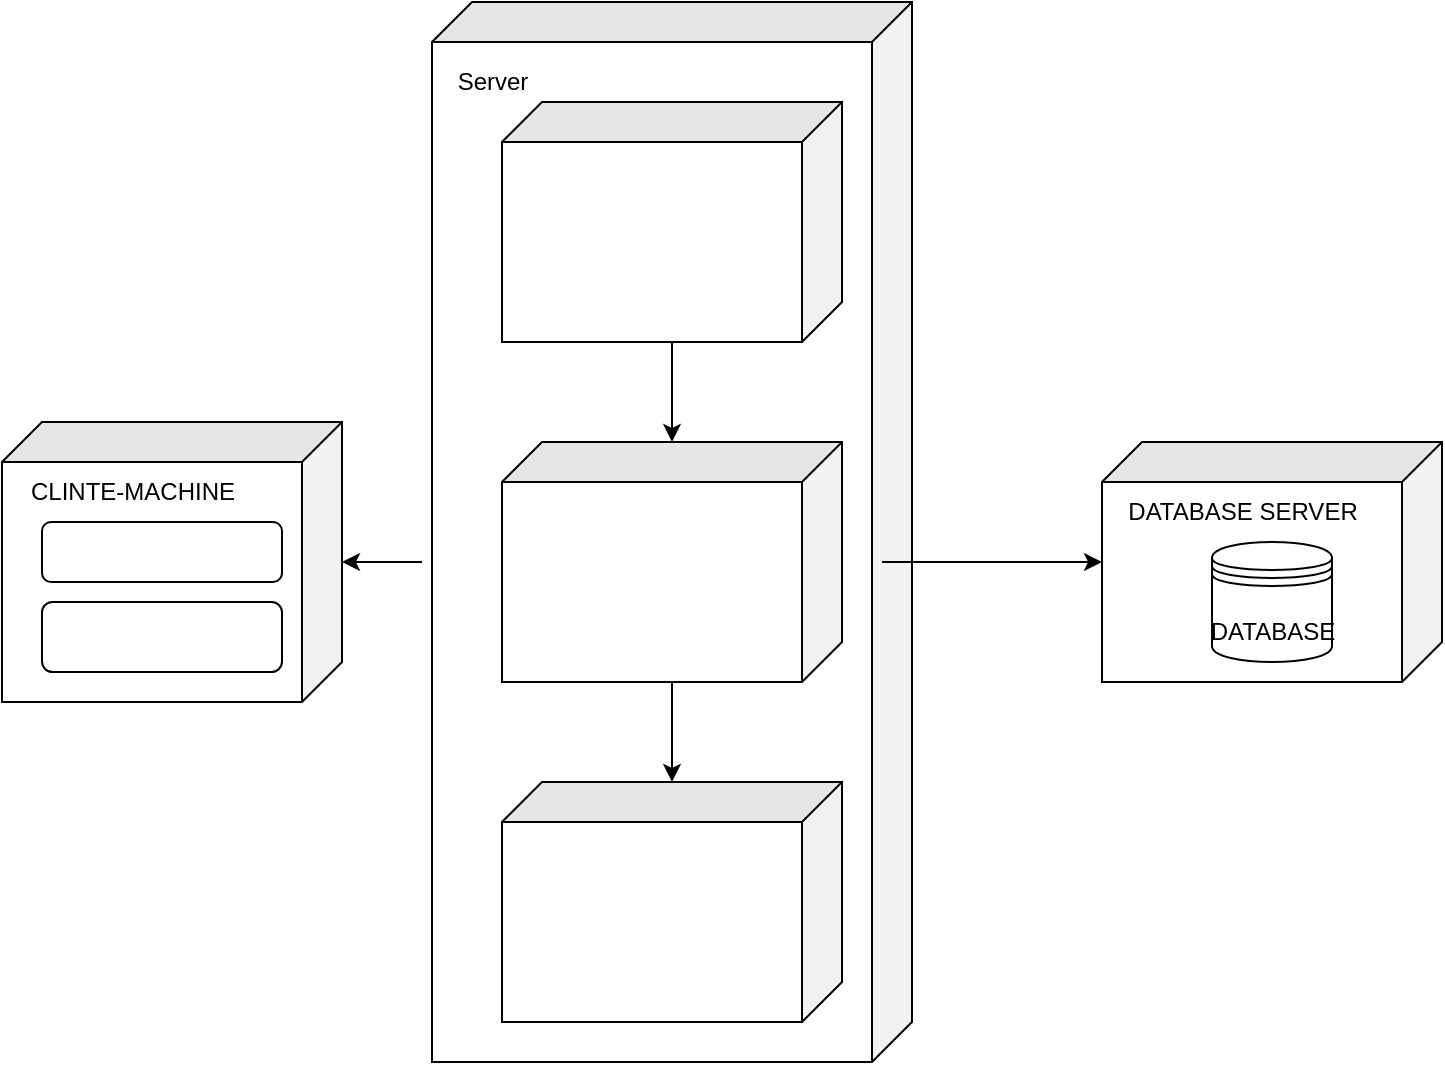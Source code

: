 <mxfile>
    <diagram id="weWhupsFFymU8mjFla7J" name="Page-1">
        <mxGraphModel dx="409" dy="456" grid="1" gridSize="10" guides="1" tooltips="1" connect="1" arrows="1" fold="1" page="1" pageScale="1" pageWidth="1100" pageHeight="850" math="0" shadow="0">
            <root>
                <mxCell id="0"/>
                <mxCell id="1" parent="0"/>
                <mxCell id="24" value="" style="shape=cube;whiteSpace=wrap;html=1;boundedLbl=1;backgroundOutline=1;darkOpacity=0.05;darkOpacity2=0.1;size=20;direction=south;" vertex="1" parent="1">
                    <mxGeometry x="225" y="400" width="240" height="530" as="geometry"/>
                </mxCell>
                <mxCell id="27" value="" style="edgeStyle=none;html=1;" edge="1" parent="1" source="25" target="26">
                    <mxGeometry relative="1" as="geometry"/>
                </mxCell>
                <mxCell id="25" value="" style="shape=cube;whiteSpace=wrap;html=1;boundedLbl=1;backgroundOutline=1;darkOpacity=0.05;darkOpacity2=0.1;direction=south;" vertex="1" parent="1">
                    <mxGeometry x="260" y="450" width="170" height="120" as="geometry"/>
                </mxCell>
                <mxCell id="33" value="" style="edgeStyle=none;html=1;" edge="1" parent="1" source="26" target="32">
                    <mxGeometry relative="1" as="geometry"/>
                </mxCell>
                <mxCell id="35" value="" style="edgeStyle=none;html=1;" edge="1" parent="1" target="34">
                    <mxGeometry relative="1" as="geometry">
                        <mxPoint x="220" y="680" as="sourcePoint"/>
                    </mxGeometry>
                </mxCell>
                <mxCell id="37" value="" style="edgeStyle=none;html=1;" edge="1" parent="1" target="36">
                    <mxGeometry relative="1" as="geometry">
                        <mxPoint x="450" y="680" as="sourcePoint"/>
                    </mxGeometry>
                </mxCell>
                <mxCell id="26" value="" style="shape=cube;whiteSpace=wrap;html=1;boundedLbl=1;backgroundOutline=1;darkOpacity=0.05;darkOpacity2=0.1;direction=south;" vertex="1" parent="1">
                    <mxGeometry x="260" y="620" width="170" height="120" as="geometry"/>
                </mxCell>
                <mxCell id="28" value="Server" style="text;html=1;align=center;verticalAlign=middle;resizable=0;points=[];autosize=1;strokeColor=none;fillColor=none;" vertex="1" parent="1">
                    <mxGeometry x="225" y="425" width="60" height="30" as="geometry"/>
                </mxCell>
                <mxCell id="32" value="" style="shape=cube;whiteSpace=wrap;html=1;boundedLbl=1;backgroundOutline=1;darkOpacity=0.05;darkOpacity2=0.1;direction=south;" vertex="1" parent="1">
                    <mxGeometry x="260" y="790" width="170" height="120" as="geometry"/>
                </mxCell>
                <mxCell id="34" value="" style="shape=cube;whiteSpace=wrap;html=1;boundedLbl=1;backgroundOutline=1;darkOpacity=0.05;darkOpacity2=0.1;direction=south;" vertex="1" parent="1">
                    <mxGeometry x="10" y="610" width="170" height="140" as="geometry"/>
                </mxCell>
                <mxCell id="36" value="" style="shape=cube;whiteSpace=wrap;html=1;boundedLbl=1;backgroundOutline=1;darkOpacity=0.05;darkOpacity2=0.1;direction=south;" vertex="1" parent="1">
                    <mxGeometry x="560" y="620" width="170" height="120" as="geometry"/>
                </mxCell>
                <mxCell id="38" value="" style="shape=datastore;whiteSpace=wrap;html=1;" vertex="1" parent="1">
                    <mxGeometry x="615" y="670" width="60" height="60" as="geometry"/>
                </mxCell>
                <mxCell id="39" value="DATABASE SERVER" style="text;html=1;align=center;verticalAlign=middle;resizable=0;points=[];autosize=1;strokeColor=none;fillColor=none;" vertex="1" parent="1">
                    <mxGeometry x="560" y="640" width="140" height="30" as="geometry"/>
                </mxCell>
                <mxCell id="40" value="DATABASE" style="text;html=1;align=center;verticalAlign=middle;resizable=0;points=[];autosize=1;strokeColor=none;fillColor=none;" vertex="1" parent="1">
                    <mxGeometry x="600" y="700" width="90" height="30" as="geometry"/>
                </mxCell>
                <mxCell id="43" value="CLINTE-MACHINE" style="text;html=1;align=center;verticalAlign=middle;resizable=0;points=[];autosize=1;strokeColor=none;fillColor=none;" vertex="1" parent="1">
                    <mxGeometry x="10" y="630" width="130" height="30" as="geometry"/>
                </mxCell>
                <mxCell id="44" value="" style="rounded=1;whiteSpace=wrap;html=1;" vertex="1" parent="1">
                    <mxGeometry x="30" y="660" width="120" height="30" as="geometry"/>
                </mxCell>
                <mxCell id="45" value="" style="rounded=1;whiteSpace=wrap;html=1;" vertex="1" parent="1">
                    <mxGeometry x="30" y="700" width="120" height="35" as="geometry"/>
                </mxCell>
            </root>
        </mxGraphModel>
    </diagram>
</mxfile>